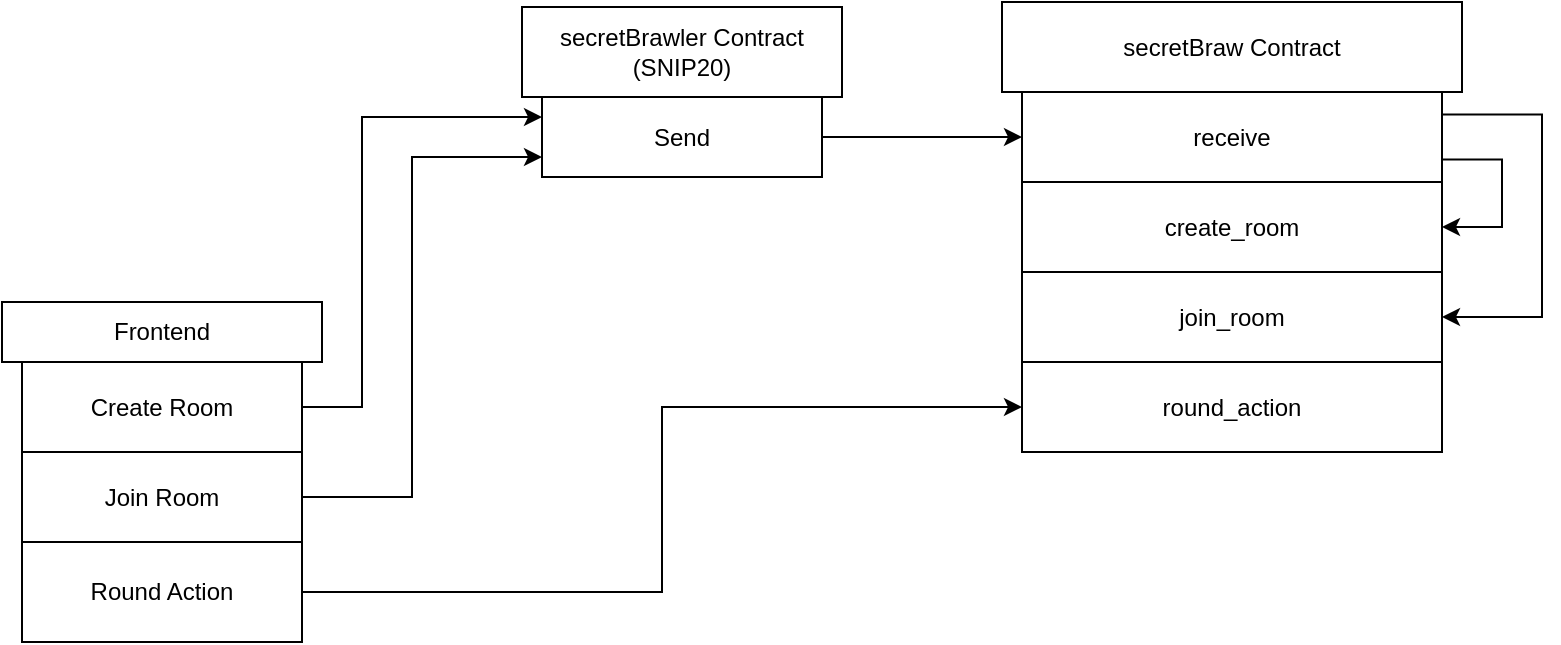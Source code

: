 <mxfile version="13.3.9" type="github"><diagram id="TIdYm8Dki3U3mec_d-FO" name="Page-1"><mxGraphModel dx="1662" dy="762" grid="1" gridSize="10" guides="1" tooltips="1" connect="1" arrows="1" fold="1" page="1" pageScale="1" pageWidth="850" pageHeight="1100" math="0" shadow="0"><root><mxCell id="0"/><mxCell id="1" parent="0"/><mxCell id="JSRDMpngZafQdGDaxIaT-1" value="secretBrawler Contract&lt;br&gt;(SNIP20)" style="rounded=0;whiteSpace=wrap;html=1;" vertex="1" parent="1"><mxGeometry x="300" y="102.5" width="160" height="45" as="geometry"/></mxCell><mxCell id="JSRDMpngZafQdGDaxIaT-3" value="secretBraw Contract" style="rounded=0;whiteSpace=wrap;html=1;" vertex="1" parent="1"><mxGeometry x="540" y="100" width="230" height="45" as="geometry"/></mxCell><mxCell id="JSRDMpngZafQdGDaxIaT-17" style="edgeStyle=orthogonalEdgeStyle;rounded=0;orthogonalLoop=1;jettySize=auto;html=1;exitX=1;exitY=0.75;exitDx=0;exitDy=0;entryX=1;entryY=0.5;entryDx=0;entryDy=0;" edge="1" parent="1" source="JSRDMpngZafQdGDaxIaT-4" target="JSRDMpngZafQdGDaxIaT-14"><mxGeometry relative="1" as="geometry"><Array as="points"><mxPoint x="790" y="179"/><mxPoint x="790" y="213"/></Array></mxGeometry></mxCell><mxCell id="JSRDMpngZafQdGDaxIaT-18" style="edgeStyle=orthogonalEdgeStyle;rounded=0;orthogonalLoop=1;jettySize=auto;html=1;exitX=1;exitY=0.25;exitDx=0;exitDy=0;entryX=1;entryY=0.5;entryDx=0;entryDy=0;" edge="1" parent="1" source="JSRDMpngZafQdGDaxIaT-4" target="JSRDMpngZafQdGDaxIaT-15"><mxGeometry relative="1" as="geometry"><Array as="points"><mxPoint x="810" y="156"/><mxPoint x="810" y="258"/></Array></mxGeometry></mxCell><mxCell id="JSRDMpngZafQdGDaxIaT-4" value="receive" style="rounded=0;whiteSpace=wrap;html=1;" vertex="1" parent="1"><mxGeometry x="550" y="145" width="210" height="45" as="geometry"/></mxCell><mxCell id="JSRDMpngZafQdGDaxIaT-6" style="edgeStyle=orthogonalEdgeStyle;rounded=0;orthogonalLoop=1;jettySize=auto;html=1;exitX=1;exitY=0.5;exitDx=0;exitDy=0;entryX=0;entryY=0.5;entryDx=0;entryDy=0;" edge="1" parent="1" source="JSRDMpngZafQdGDaxIaT-5" target="JSRDMpngZafQdGDaxIaT-4"><mxGeometry relative="1" as="geometry"/></mxCell><mxCell id="JSRDMpngZafQdGDaxIaT-5" value="Send" style="rounded=0;whiteSpace=wrap;html=1;" vertex="1" parent="1"><mxGeometry x="310" y="147.5" width="140" height="40" as="geometry"/></mxCell><mxCell id="JSRDMpngZafQdGDaxIaT-7" value="Frontend" style="rounded=0;whiteSpace=wrap;html=1;" vertex="1" parent="1"><mxGeometry x="40" y="250" width="160" height="30" as="geometry"/></mxCell><mxCell id="JSRDMpngZafQdGDaxIaT-13" style="edgeStyle=orthogonalEdgeStyle;rounded=0;orthogonalLoop=1;jettySize=auto;html=1;exitX=1;exitY=0.5;exitDx=0;exitDy=0;entryX=0;entryY=0.25;entryDx=0;entryDy=0;" edge="1" parent="1" source="JSRDMpngZafQdGDaxIaT-8" target="JSRDMpngZafQdGDaxIaT-5"><mxGeometry relative="1" as="geometry"><Array as="points"><mxPoint x="220" y="303"/><mxPoint x="220" y="158"/></Array></mxGeometry></mxCell><mxCell id="JSRDMpngZafQdGDaxIaT-8" value="Create Room" style="rounded=0;whiteSpace=wrap;html=1;" vertex="1" parent="1"><mxGeometry x="50" y="280" width="140" height="45" as="geometry"/></mxCell><mxCell id="JSRDMpngZafQdGDaxIaT-12" style="edgeStyle=orthogonalEdgeStyle;rounded=0;orthogonalLoop=1;jettySize=auto;html=1;exitX=1;exitY=0.5;exitDx=0;exitDy=0;entryX=0;entryY=0.75;entryDx=0;entryDy=0;" edge="1" parent="1" source="JSRDMpngZafQdGDaxIaT-9" target="JSRDMpngZafQdGDaxIaT-5"><mxGeometry relative="1" as="geometry"><Array as="points"><mxPoint x="245" y="348"/><mxPoint x="245" y="178"/></Array></mxGeometry></mxCell><mxCell id="JSRDMpngZafQdGDaxIaT-9" value="Join Room" style="rounded=0;whiteSpace=wrap;html=1;" vertex="1" parent="1"><mxGeometry x="50" y="325" width="140" height="45" as="geometry"/></mxCell><mxCell id="JSRDMpngZafQdGDaxIaT-20" style="edgeStyle=orthogonalEdgeStyle;rounded=0;orthogonalLoop=1;jettySize=auto;html=1;exitX=1;exitY=0.5;exitDx=0;exitDy=0;entryX=0;entryY=0.5;entryDx=0;entryDy=0;" edge="1" parent="1" source="JSRDMpngZafQdGDaxIaT-10" target="JSRDMpngZafQdGDaxIaT-19"><mxGeometry relative="1" as="geometry"/></mxCell><mxCell id="JSRDMpngZafQdGDaxIaT-10" value="Round Action" style="rounded=0;whiteSpace=wrap;html=1;" vertex="1" parent="1"><mxGeometry x="50" y="370" width="140" height="50" as="geometry"/></mxCell><mxCell id="JSRDMpngZafQdGDaxIaT-14" value="create_room" style="rounded=0;whiteSpace=wrap;html=1;" vertex="1" parent="1"><mxGeometry x="550" y="190" width="210" height="45" as="geometry"/></mxCell><mxCell id="JSRDMpngZafQdGDaxIaT-15" value="join_room" style="rounded=0;whiteSpace=wrap;html=1;" vertex="1" parent="1"><mxGeometry x="550" y="235" width="210" height="45" as="geometry"/></mxCell><mxCell id="JSRDMpngZafQdGDaxIaT-19" value="round_action" style="rounded=0;whiteSpace=wrap;html=1;" vertex="1" parent="1"><mxGeometry x="550" y="280" width="210" height="45" as="geometry"/></mxCell></root></mxGraphModel></diagram></mxfile>